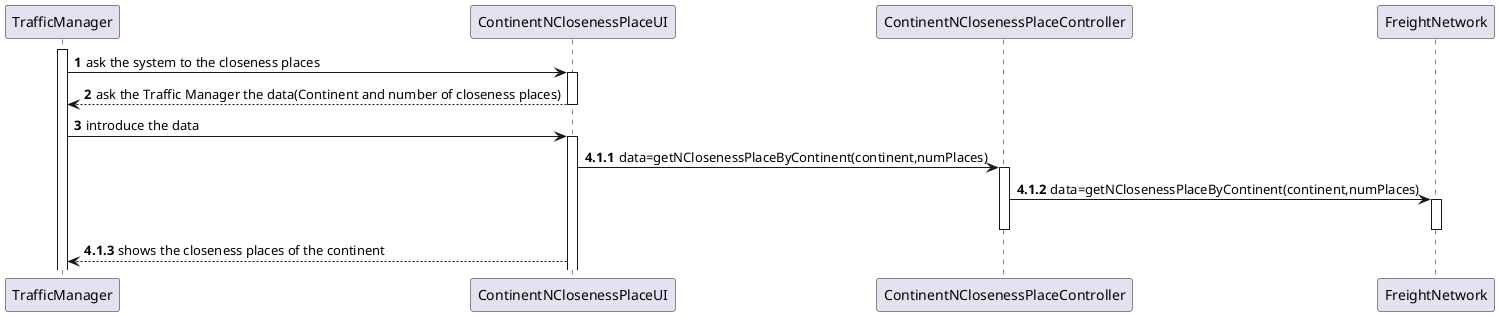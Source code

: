 @startuml
'https://plantuml.com/sequence-diagram

autonumber
participant TrafficManager as TM
participant ContinentNClosenessPlaceUI as UI
participant ContinentNClosenessPlaceController as CONTROLLER
participant FreightNetwork as FN

activate TM
TM -> UI : ask the system to the closeness places
activate UI
UI --> TM : ask the Traffic Manager the data(Continent and number of closeness places)
deactivate UI
TM -> UI : introduce the data
activate UI
autonumber 4.1.1
UI -> CONTROLLER : data=getNClosenessPlaceByContinent(continent,numPlaces)
activate CONTROLLER
CONTROLLER -> FN : data=getNClosenessPlaceByContinent(continent,numPlaces)
activate FN
deactivate FN
deactivate CONTROLLER

UI-->TM : shows the closeness places of the continent

@enduml